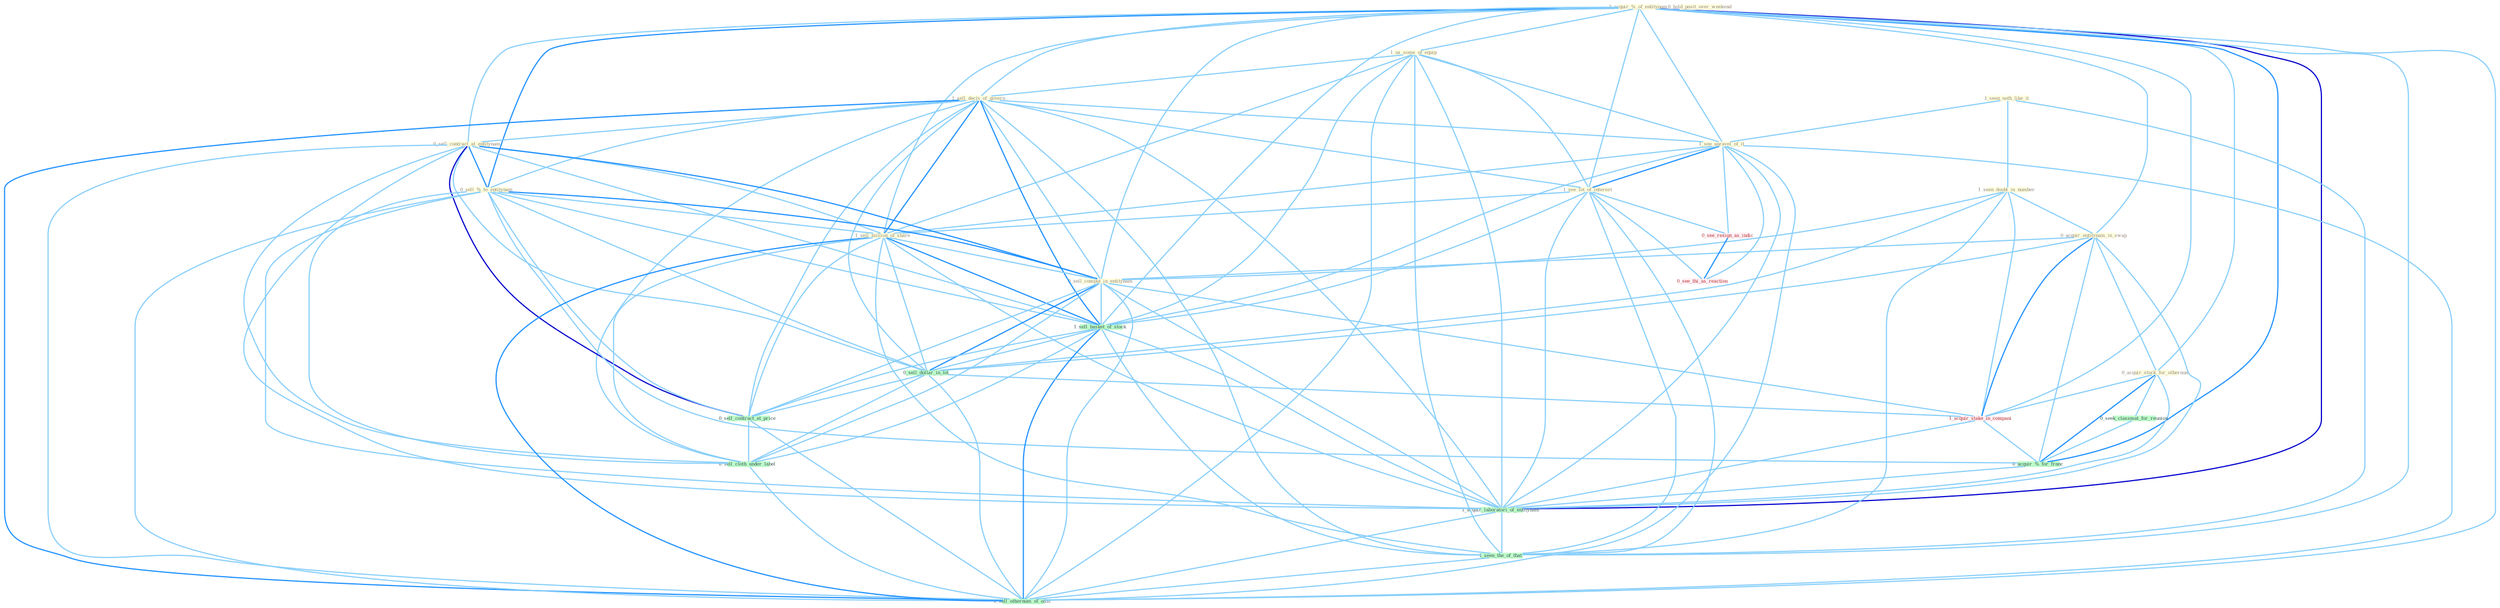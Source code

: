 Graph G{ 
    node
    [shape=polygon,style=filled,width=.5,height=.06,color="#BDFCC9",fixedsize=true,fontsize=4,
    fontcolor="#2f4f4f"];
    {node
    [color="#ffffe0", fontcolor="#8b7d6b"] "1_acquir_%_of_entitynam " "1_seen_noth_like_it " "0_hold_posit_over_weekend " "1_us_some_of_equip " "1_seen_doubl_in_number " "1_sell_decis_of_govern " "0_acquir_entitynam_in_swap " "1_see_unravel_of_it " "1_see_lot_of_interest " "0_sell_contract_at_entitynam " "0_sell_%_to_entitynam " "1_sell_million_of_share " "0_sell_comput_in_entitynam " "0_acquir_stock_for_othernum "}
{node [color="#fff0f5", fontcolor="#b22222"] "0_see_resign_as_indic " "1_acquir_stake_in_compani " "0_see_thi_as_reaction "}
edge [color="#B0E2FF"];

	"1_acquir_%_of_entitynam " -- "1_us_some_of_equip " [w="1", color="#87cefa" ];
	"1_acquir_%_of_entitynam " -- "1_sell_decis_of_govern " [w="1", color="#87cefa" ];
	"1_acquir_%_of_entitynam " -- "0_acquir_entitynam_in_swap " [w="1", color="#87cefa" ];
	"1_acquir_%_of_entitynam " -- "1_see_unravel_of_it " [w="1", color="#87cefa" ];
	"1_acquir_%_of_entitynam " -- "1_see_lot_of_interest " [w="1", color="#87cefa" ];
	"1_acquir_%_of_entitynam " -- "0_sell_contract_at_entitynam " [w="1", color="#87cefa" ];
	"1_acquir_%_of_entitynam " -- "0_sell_%_to_entitynam " [w="2", color="#1e90ff" , len=0.8];
	"1_acquir_%_of_entitynam " -- "1_sell_million_of_share " [w="1", color="#87cefa" ];
	"1_acquir_%_of_entitynam " -- "0_sell_comput_in_entitynam " [w="1", color="#87cefa" ];
	"1_acquir_%_of_entitynam " -- "0_acquir_stock_for_othernum " [w="1", color="#87cefa" ];
	"1_acquir_%_of_entitynam " -- "1_sell_basket_of_stock " [w="1", color="#87cefa" ];
	"1_acquir_%_of_entitynam " -- "1_acquir_stake_in_compani " [w="1", color="#87cefa" ];
	"1_acquir_%_of_entitynam " -- "0_acquir_%_for_franc " [w="2", color="#1e90ff" , len=0.8];
	"1_acquir_%_of_entitynam " -- "1_acquir_laboratori_of_entitynam " [w="3", color="#0000cd" , len=0.6];
	"1_acquir_%_of_entitynam " -- "1_seen_the_of_that " [w="1", color="#87cefa" ];
	"1_acquir_%_of_entitynam " -- "1_sell_othernum_of_offic " [w="1", color="#87cefa" ];
	"1_seen_noth_like_it " -- "1_seen_doubl_in_number " [w="1", color="#87cefa" ];
	"1_seen_noth_like_it " -- "1_see_unravel_of_it " [w="1", color="#87cefa" ];
	"1_seen_noth_like_it " -- "1_seen_the_of_that " [w="1", color="#87cefa" ];
	"1_us_some_of_equip " -- "1_sell_decis_of_govern " [w="1", color="#87cefa" ];
	"1_us_some_of_equip " -- "1_see_unravel_of_it " [w="1", color="#87cefa" ];
	"1_us_some_of_equip " -- "1_see_lot_of_interest " [w="1", color="#87cefa" ];
	"1_us_some_of_equip " -- "1_sell_million_of_share " [w="1", color="#87cefa" ];
	"1_us_some_of_equip " -- "1_sell_basket_of_stock " [w="1", color="#87cefa" ];
	"1_us_some_of_equip " -- "1_acquir_laboratori_of_entitynam " [w="1", color="#87cefa" ];
	"1_us_some_of_equip " -- "1_seen_the_of_that " [w="1", color="#87cefa" ];
	"1_us_some_of_equip " -- "1_sell_othernum_of_offic " [w="1", color="#87cefa" ];
	"1_seen_doubl_in_number " -- "0_acquir_entitynam_in_swap " [w="1", color="#87cefa" ];
	"1_seen_doubl_in_number " -- "0_sell_comput_in_entitynam " [w="1", color="#87cefa" ];
	"1_seen_doubl_in_number " -- "0_sell_dollar_in_lot " [w="1", color="#87cefa" ];
	"1_seen_doubl_in_number " -- "1_acquir_stake_in_compani " [w="1", color="#87cefa" ];
	"1_seen_doubl_in_number " -- "1_seen_the_of_that " [w="1", color="#87cefa" ];
	"1_sell_decis_of_govern " -- "1_see_unravel_of_it " [w="1", color="#87cefa" ];
	"1_sell_decis_of_govern " -- "1_see_lot_of_interest " [w="1", color="#87cefa" ];
	"1_sell_decis_of_govern " -- "0_sell_contract_at_entitynam " [w="1", color="#87cefa" ];
	"1_sell_decis_of_govern " -- "0_sell_%_to_entitynam " [w="1", color="#87cefa" ];
	"1_sell_decis_of_govern " -- "1_sell_million_of_share " [w="2", color="#1e90ff" , len=0.8];
	"1_sell_decis_of_govern " -- "0_sell_comput_in_entitynam " [w="1", color="#87cefa" ];
	"1_sell_decis_of_govern " -- "1_sell_basket_of_stock " [w="2", color="#1e90ff" , len=0.8];
	"1_sell_decis_of_govern " -- "0_sell_dollar_in_lot " [w="1", color="#87cefa" ];
	"1_sell_decis_of_govern " -- "0_sell_contract_at_price " [w="1", color="#87cefa" ];
	"1_sell_decis_of_govern " -- "1_acquir_laboratori_of_entitynam " [w="1", color="#87cefa" ];
	"1_sell_decis_of_govern " -- "0_sell_cloth_under_label " [w="1", color="#87cefa" ];
	"1_sell_decis_of_govern " -- "1_seen_the_of_that " [w="1", color="#87cefa" ];
	"1_sell_decis_of_govern " -- "1_sell_othernum_of_offic " [w="2", color="#1e90ff" , len=0.8];
	"0_acquir_entitynam_in_swap " -- "0_sell_comput_in_entitynam " [w="1", color="#87cefa" ];
	"0_acquir_entitynam_in_swap " -- "0_acquir_stock_for_othernum " [w="1", color="#87cefa" ];
	"0_acquir_entitynam_in_swap " -- "0_sell_dollar_in_lot " [w="1", color="#87cefa" ];
	"0_acquir_entitynam_in_swap " -- "1_acquir_stake_in_compani " [w="2", color="#1e90ff" , len=0.8];
	"0_acquir_entitynam_in_swap " -- "0_acquir_%_for_franc " [w="1", color="#87cefa" ];
	"0_acquir_entitynam_in_swap " -- "1_acquir_laboratori_of_entitynam " [w="1", color="#87cefa" ];
	"1_see_unravel_of_it " -- "1_see_lot_of_interest " [w="2", color="#1e90ff" , len=0.8];
	"1_see_unravel_of_it " -- "1_sell_million_of_share " [w="1", color="#87cefa" ];
	"1_see_unravel_of_it " -- "1_sell_basket_of_stock " [w="1", color="#87cefa" ];
	"1_see_unravel_of_it " -- "0_see_resign_as_indic " [w="1", color="#87cefa" ];
	"1_see_unravel_of_it " -- "1_acquir_laboratori_of_entitynam " [w="1", color="#87cefa" ];
	"1_see_unravel_of_it " -- "1_seen_the_of_that " [w="1", color="#87cefa" ];
	"1_see_unravel_of_it " -- "1_sell_othernum_of_offic " [w="1", color="#87cefa" ];
	"1_see_unravel_of_it " -- "0_see_thi_as_reaction " [w="1", color="#87cefa" ];
	"1_see_lot_of_interest " -- "1_sell_million_of_share " [w="1", color="#87cefa" ];
	"1_see_lot_of_interest " -- "1_sell_basket_of_stock " [w="1", color="#87cefa" ];
	"1_see_lot_of_interest " -- "0_see_resign_as_indic " [w="1", color="#87cefa" ];
	"1_see_lot_of_interest " -- "1_acquir_laboratori_of_entitynam " [w="1", color="#87cefa" ];
	"1_see_lot_of_interest " -- "1_seen_the_of_that " [w="1", color="#87cefa" ];
	"1_see_lot_of_interest " -- "1_sell_othernum_of_offic " [w="1", color="#87cefa" ];
	"1_see_lot_of_interest " -- "0_see_thi_as_reaction " [w="1", color="#87cefa" ];
	"0_sell_contract_at_entitynam " -- "0_sell_%_to_entitynam " [w="2", color="#1e90ff" , len=0.8];
	"0_sell_contract_at_entitynam " -- "1_sell_million_of_share " [w="1", color="#87cefa" ];
	"0_sell_contract_at_entitynam " -- "0_sell_comput_in_entitynam " [w="2", color="#1e90ff" , len=0.8];
	"0_sell_contract_at_entitynam " -- "1_sell_basket_of_stock " [w="1", color="#87cefa" ];
	"0_sell_contract_at_entitynam " -- "0_sell_dollar_in_lot " [w="1", color="#87cefa" ];
	"0_sell_contract_at_entitynam " -- "0_sell_contract_at_price " [w="3", color="#0000cd" , len=0.6];
	"0_sell_contract_at_entitynam " -- "1_acquir_laboratori_of_entitynam " [w="1", color="#87cefa" ];
	"0_sell_contract_at_entitynam " -- "0_sell_cloth_under_label " [w="1", color="#87cefa" ];
	"0_sell_contract_at_entitynam " -- "1_sell_othernum_of_offic " [w="1", color="#87cefa" ];
	"0_sell_%_to_entitynam " -- "1_sell_million_of_share " [w="1", color="#87cefa" ];
	"0_sell_%_to_entitynam " -- "0_sell_comput_in_entitynam " [w="2", color="#1e90ff" , len=0.8];
	"0_sell_%_to_entitynam " -- "1_sell_basket_of_stock " [w="1", color="#87cefa" ];
	"0_sell_%_to_entitynam " -- "0_sell_dollar_in_lot " [w="1", color="#87cefa" ];
	"0_sell_%_to_entitynam " -- "0_acquir_%_for_franc " [w="1", color="#87cefa" ];
	"0_sell_%_to_entitynam " -- "0_sell_contract_at_price " [w="1", color="#87cefa" ];
	"0_sell_%_to_entitynam " -- "1_acquir_laboratori_of_entitynam " [w="1", color="#87cefa" ];
	"0_sell_%_to_entitynam " -- "0_sell_cloth_under_label " [w="1", color="#87cefa" ];
	"0_sell_%_to_entitynam " -- "1_sell_othernum_of_offic " [w="1", color="#87cefa" ];
	"1_sell_million_of_share " -- "0_sell_comput_in_entitynam " [w="1", color="#87cefa" ];
	"1_sell_million_of_share " -- "1_sell_basket_of_stock " [w="2", color="#1e90ff" , len=0.8];
	"1_sell_million_of_share " -- "0_sell_dollar_in_lot " [w="1", color="#87cefa" ];
	"1_sell_million_of_share " -- "0_sell_contract_at_price " [w="1", color="#87cefa" ];
	"1_sell_million_of_share " -- "1_acquir_laboratori_of_entitynam " [w="1", color="#87cefa" ];
	"1_sell_million_of_share " -- "0_sell_cloth_under_label " [w="1", color="#87cefa" ];
	"1_sell_million_of_share " -- "1_seen_the_of_that " [w="1", color="#87cefa" ];
	"1_sell_million_of_share " -- "1_sell_othernum_of_offic " [w="2", color="#1e90ff" , len=0.8];
	"0_sell_comput_in_entitynam " -- "1_sell_basket_of_stock " [w="1", color="#87cefa" ];
	"0_sell_comput_in_entitynam " -- "0_sell_dollar_in_lot " [w="2", color="#1e90ff" , len=0.8];
	"0_sell_comput_in_entitynam " -- "1_acquir_stake_in_compani " [w="1", color="#87cefa" ];
	"0_sell_comput_in_entitynam " -- "0_sell_contract_at_price " [w="1", color="#87cefa" ];
	"0_sell_comput_in_entitynam " -- "1_acquir_laboratori_of_entitynam " [w="1", color="#87cefa" ];
	"0_sell_comput_in_entitynam " -- "0_sell_cloth_under_label " [w="1", color="#87cefa" ];
	"0_sell_comput_in_entitynam " -- "1_sell_othernum_of_offic " [w="1", color="#87cefa" ];
	"0_acquir_stock_for_othernum " -- "0_seek_classmat_for_reunion " [w="1", color="#87cefa" ];
	"0_acquir_stock_for_othernum " -- "1_acquir_stake_in_compani " [w="1", color="#87cefa" ];
	"0_acquir_stock_for_othernum " -- "0_acquir_%_for_franc " [w="2", color="#1e90ff" , len=0.8];
	"0_acquir_stock_for_othernum " -- "1_acquir_laboratori_of_entitynam " [w="1", color="#87cefa" ];
	"0_seek_classmat_for_reunion " -- "0_acquir_%_for_franc " [w="1", color="#87cefa" ];
	"1_sell_basket_of_stock " -- "0_sell_dollar_in_lot " [w="1", color="#87cefa" ];
	"1_sell_basket_of_stock " -- "0_sell_contract_at_price " [w="1", color="#87cefa" ];
	"1_sell_basket_of_stock " -- "1_acquir_laboratori_of_entitynam " [w="1", color="#87cefa" ];
	"1_sell_basket_of_stock " -- "0_sell_cloth_under_label " [w="1", color="#87cefa" ];
	"1_sell_basket_of_stock " -- "1_seen_the_of_that " [w="1", color="#87cefa" ];
	"1_sell_basket_of_stock " -- "1_sell_othernum_of_offic " [w="2", color="#1e90ff" , len=0.8];
	"0_sell_dollar_in_lot " -- "1_acquir_stake_in_compani " [w="1", color="#87cefa" ];
	"0_sell_dollar_in_lot " -- "0_sell_contract_at_price " [w="1", color="#87cefa" ];
	"0_sell_dollar_in_lot " -- "0_sell_cloth_under_label " [w="1", color="#87cefa" ];
	"0_sell_dollar_in_lot " -- "1_sell_othernum_of_offic " [w="1", color="#87cefa" ];
	"0_see_resign_as_indic " -- "0_see_thi_as_reaction " [w="2", color="#1e90ff" , len=0.8];
	"1_acquir_stake_in_compani " -- "0_acquir_%_for_franc " [w="1", color="#87cefa" ];
	"1_acquir_stake_in_compani " -- "1_acquir_laboratori_of_entitynam " [w="1", color="#87cefa" ];
	"0_acquir_%_for_franc " -- "1_acquir_laboratori_of_entitynam " [w="1", color="#87cefa" ];
	"0_sell_contract_at_price " -- "0_sell_cloth_under_label " [w="1", color="#87cefa" ];
	"0_sell_contract_at_price " -- "1_sell_othernum_of_offic " [w="1", color="#87cefa" ];
	"1_acquir_laboratori_of_entitynam " -- "1_seen_the_of_that " [w="1", color="#87cefa" ];
	"1_acquir_laboratori_of_entitynam " -- "1_sell_othernum_of_offic " [w="1", color="#87cefa" ];
	"0_sell_cloth_under_label " -- "1_sell_othernum_of_offic " [w="1", color="#87cefa" ];
	"1_seen_the_of_that " -- "1_sell_othernum_of_offic " [w="1", color="#87cefa" ];
}